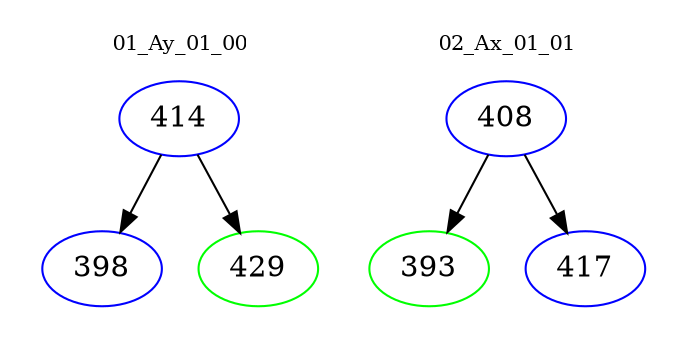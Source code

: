 digraph{
subgraph cluster_0 {
color = white
label = "01_Ay_01_00";
fontsize=10;
T0_414 [label="414", color="blue"]
T0_414 -> T0_398 [color="black"]
T0_398 [label="398", color="blue"]
T0_414 -> T0_429 [color="black"]
T0_429 [label="429", color="green"]
}
subgraph cluster_1 {
color = white
label = "02_Ax_01_01";
fontsize=10;
T1_408 [label="408", color="blue"]
T1_408 -> T1_393 [color="black"]
T1_393 [label="393", color="green"]
T1_408 -> T1_417 [color="black"]
T1_417 [label="417", color="blue"]
}
}
